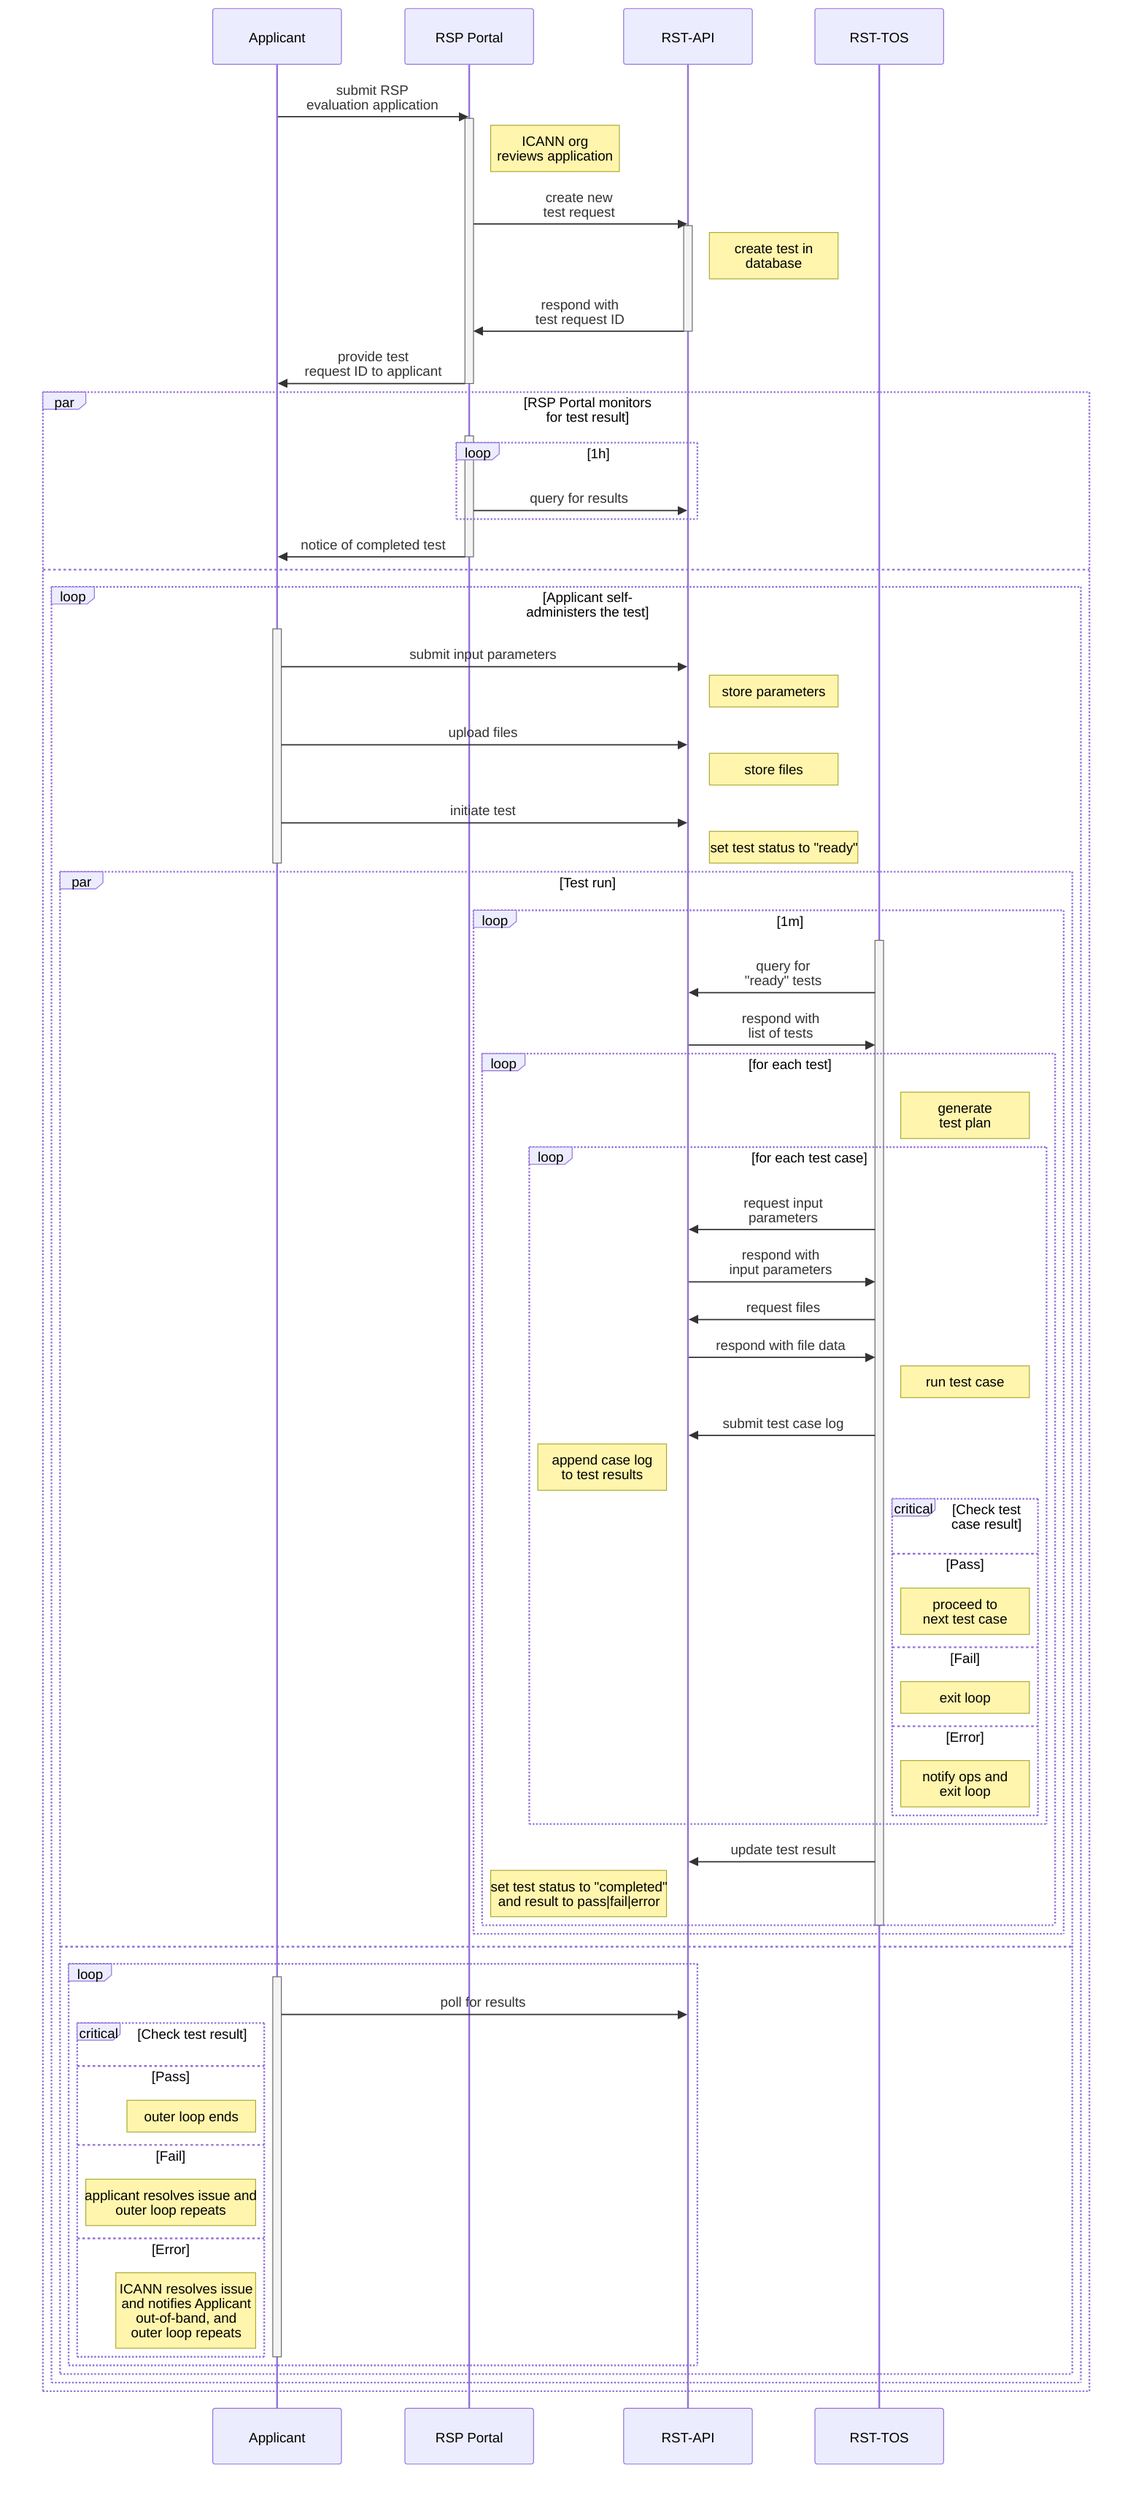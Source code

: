 sequenceDiagram
    Applicant->>RSP Portal: submit RSP<br>evaluation application

    Activate RSP Portal

    Note right of RSP Portal: ICANN org<br>reviews application

    RSP Portal->>RST-API: create new<br>test request

    Activate RST-API
    Note right of RST-API: create test in<br>database
    RST-API->>RSP Portal: respond with<br>test request ID
    Deactivate RST-API

    RSP Portal->>Applicant: provide test<br>request ID to applicant

    Deactivate RSP Portal

    par RSP Portal monitors<br>for test result
        Activate RSP Portal

        loop 1h
            RSP Portal->>RST-API: query for results
        end

        RSP Portal->>Applicant: notice of completed test

        Deactivate RSP Portal
    and
        loop Applicant self-<br>administers the test
            Activate Applicant
            Applicant->>RST-API: submit input parameters
            Note right of RST-API: store parameters
            Applicant->>RST-API: upload files
            Note right of RST-API: store files
            Applicant->>RST-API: initiate test
            Note right of RST-API: set test status to "ready"
            Deactivate Applicant
            par Test run
                loop 1m
                    Activate RST-TOS
                    RST-TOS->>RST-API: query for<br>"ready" tests
                    RST-API->>RST-TOS: respond with<br>list of tests
                    loop for each test
                        Note right of RST-TOS: generate<br>test plan
                        loop for each test case
                            RST-TOS->>RST-API: request input<br>parameters
                            RST-API->>RST-TOS: respond with<br>input parameters
                            RST-TOS->>RST-API: request files
                            RST-API->>RST-TOS: respond with file data
                            Note right of RST-TOS: run test case
                            RST-TOS->>RST-API: submit test case log
                            Note left of RST-API: append case log<br>to test results
                            critical Check test case result
                            option Pass
                                note right of RST-TOS: proceed to<br>next test case
                            option Fail
                                note right of RST-TOS: exit loop
                            option Error
                                note right of RST-TOS: notify ops and <br>exit loop
                            end
                        end
                        RST-TOS->>RST-API: update test result
                        Note left of RST-API: set test status to "completed"<br>and result to pass|fail|error
                    end
                    Deactivate RST-TOS
                end
            and
                loop
                    Activate Applicant
                    Applicant->>RST-API: poll for results
                    critical Check test result
                    option Pass
                        Note left of Applicant: outer loop ends
                    option Fail
                        note left of Applicant: applicant resolves issue and<br>outer loop repeats
                    option Error
                        Note left of Applicant: ICANN resolves issue<br>and notifies Applicant<br>out-of-band, and<br>outer loop repeats
                    end
                    Deactivate Applicant
                end
            end
        end
    end